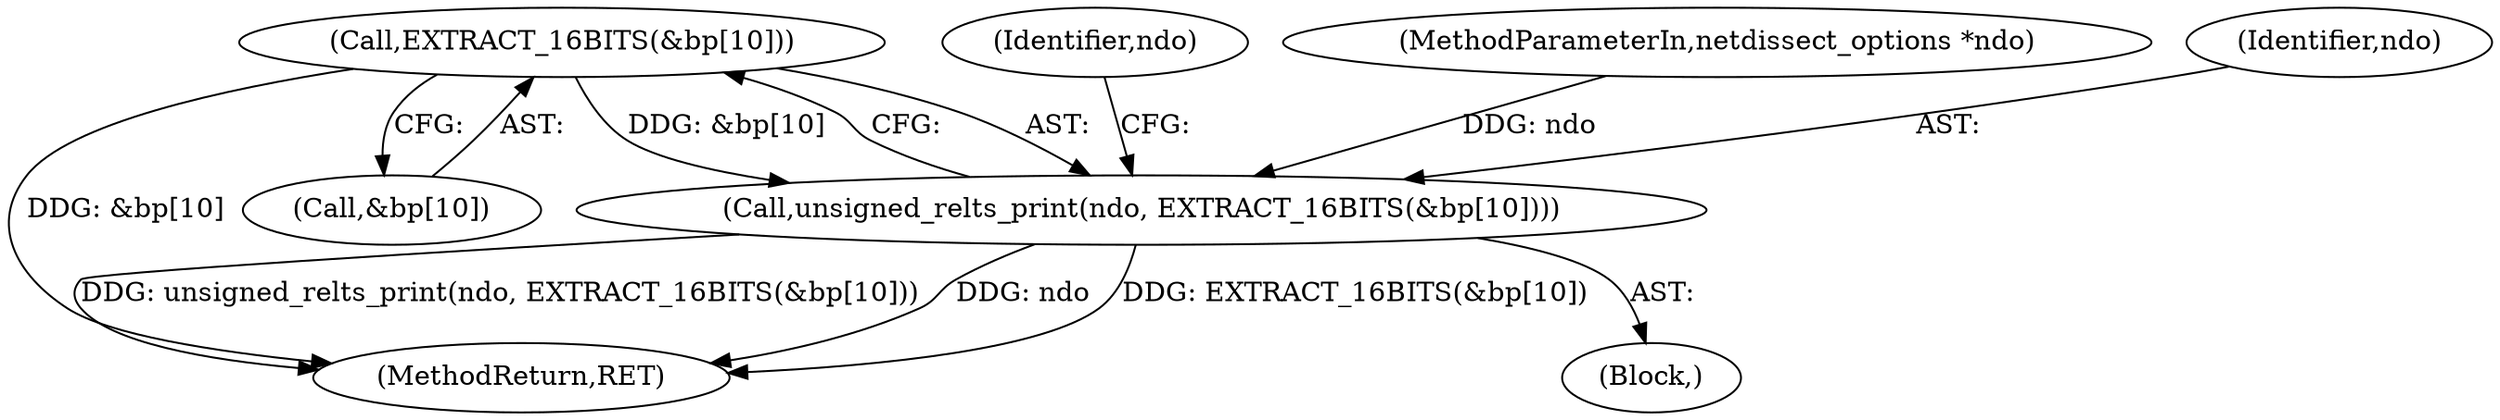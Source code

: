 digraph "0_tcpdump_5dc1860d8267b1e0cb78c9ffa2a40bea2fdb3ddc_2@array" {
"1000188" [label="(Call,EXTRACT_16BITS(&bp[10]))"];
"1000186" [label="(Call,unsigned_relts_print(ndo, EXTRACT_16BITS(&bp[10])))"];
"1000189" [label="(Call,&bp[10])"];
"1000186" [label="(Call,unsigned_relts_print(ndo, EXTRACT_16BITS(&bp[10])))"];
"1000195" [label="(Identifier,ndo)"];
"1000438" [label="(MethodReturn,RET)"];
"1000102" [label="(MethodParameterIn,netdissect_options *ndo)"];
"1000176" [label="(Block,)"];
"1000188" [label="(Call,EXTRACT_16BITS(&bp[10]))"];
"1000187" [label="(Identifier,ndo)"];
"1000188" -> "1000186"  [label="AST: "];
"1000188" -> "1000189"  [label="CFG: "];
"1000189" -> "1000188"  [label="AST: "];
"1000186" -> "1000188"  [label="CFG: "];
"1000188" -> "1000438"  [label="DDG: &bp[10]"];
"1000188" -> "1000186"  [label="DDG: &bp[10]"];
"1000186" -> "1000176"  [label="AST: "];
"1000187" -> "1000186"  [label="AST: "];
"1000195" -> "1000186"  [label="CFG: "];
"1000186" -> "1000438"  [label="DDG: EXTRACT_16BITS(&bp[10])"];
"1000186" -> "1000438"  [label="DDG: unsigned_relts_print(ndo, EXTRACT_16BITS(&bp[10]))"];
"1000186" -> "1000438"  [label="DDG: ndo"];
"1000102" -> "1000186"  [label="DDG: ndo"];
}
